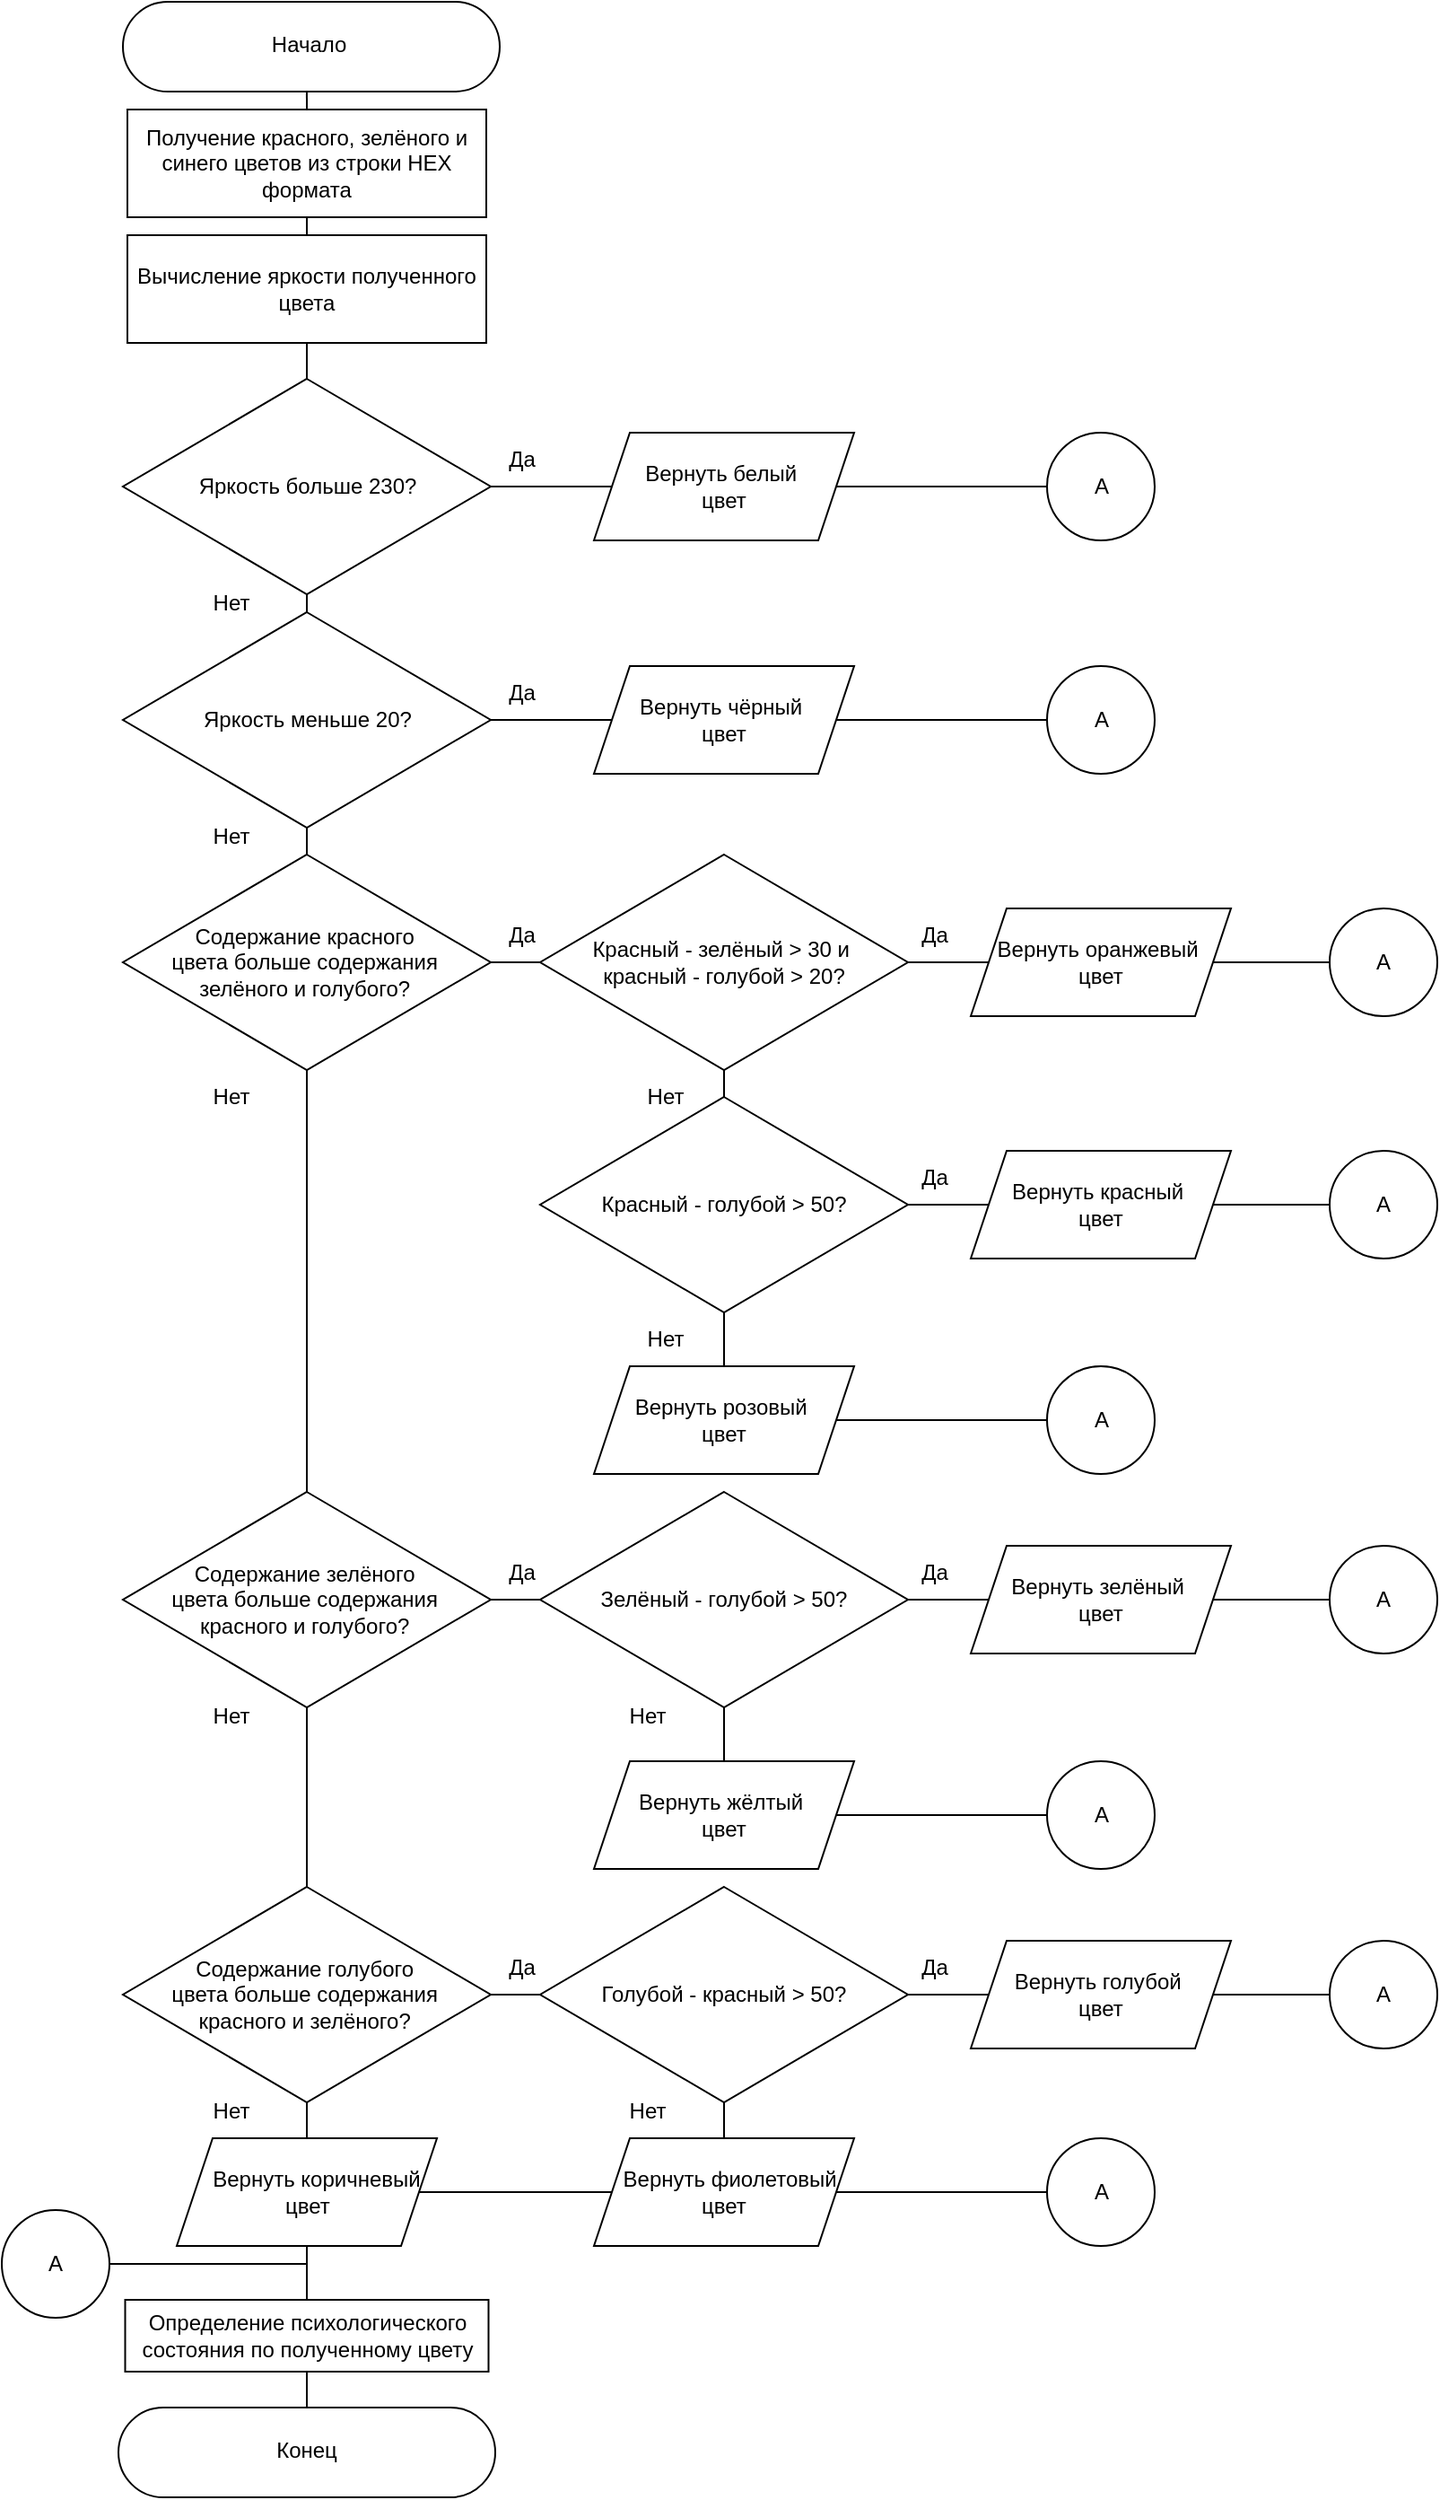 <mxfile version="24.3.1" type="device">
  <diagram id="C5RBs43oDa-KdzZeNtuy" name="Page-1">
    <mxGraphModel dx="1026" dy="445" grid="1" gridSize="10" guides="1" tooltips="1" connect="1" arrows="1" fold="1" page="1" pageScale="1" pageWidth="827" pageHeight="1169" math="0" shadow="0">
      <root>
        <mxCell id="WIyWlLk6GJQsqaUBKTNV-0" />
        <mxCell id="WIyWlLk6GJQsqaUBKTNV-1" parent="WIyWlLk6GJQsqaUBKTNV-0" />
        <mxCell id="u6XI-dJovtT7sG6YAIfk-0" value="Получение красного, зелёного и синего цветов из строки HEX формата" style="rounded=0;whiteSpace=wrap;html=1;" parent="WIyWlLk6GJQsqaUBKTNV-1" vertex="1">
          <mxGeometry x="80" y="70" width="200" height="60" as="geometry" />
        </mxCell>
        <mxCell id="u6XI-dJovtT7sG6YAIfk-1" value="Вычисление яркости полученного цвета" style="rounded=0;whiteSpace=wrap;html=1;" parent="WIyWlLk6GJQsqaUBKTNV-1" vertex="1">
          <mxGeometry x="80" y="140" width="200" height="60" as="geometry" />
        </mxCell>
        <mxCell id="u6XI-dJovtT7sG6YAIfk-3" value="Вернуть белый&amp;nbsp;&lt;div&gt;цвет&lt;/div&gt;" style="shape=parallelogram;perimeter=parallelogramPerimeter;whiteSpace=wrap;html=1;fixedSize=1;" parent="WIyWlLk6GJQsqaUBKTNV-1" vertex="1">
          <mxGeometry x="340" y="250" width="145" height="60" as="geometry" />
        </mxCell>
        <mxCell id="u6XI-dJovtT7sG6YAIfk-5" value="Вернуть чёрный&amp;nbsp;&lt;div&gt;цвет&lt;/div&gt;" style="shape=parallelogram;perimeter=parallelogramPerimeter;whiteSpace=wrap;html=1;fixedSize=1;" parent="WIyWlLk6GJQsqaUBKTNV-1" vertex="1">
          <mxGeometry x="340" y="380" width="145" height="60" as="geometry" />
        </mxCell>
        <mxCell id="u6XI-dJovtT7sG6YAIfk-7" value="Содержание красного&amp;nbsp;&lt;div&gt;цвета больше содержания&amp;nbsp;&lt;div&gt;зелёного и голубого?&amp;nbsp;&lt;/div&gt;&lt;/div&gt;" style="rhombus;whiteSpace=wrap;html=1;" parent="WIyWlLk6GJQsqaUBKTNV-1" vertex="1">
          <mxGeometry x="77.5" y="485" width="205" height="120" as="geometry" />
        </mxCell>
        <mxCell id="u6XI-dJovtT7sG6YAIfk-8" value="Красный - зелёный &amp;gt; 30 и&amp;nbsp;&lt;div&gt;красный - голубой &amp;gt; 20?&lt;/div&gt;" style="rhombus;whiteSpace=wrap;html=1;" parent="WIyWlLk6GJQsqaUBKTNV-1" vertex="1">
          <mxGeometry x="310" y="485" width="205" height="120" as="geometry" />
        </mxCell>
        <mxCell id="u6XI-dJovtT7sG6YAIfk-9" value="Вернуть оранжевый&amp;nbsp;&lt;div&gt;цвет&lt;/div&gt;" style="shape=parallelogram;perimeter=parallelogramPerimeter;whiteSpace=wrap;html=1;fixedSize=1;" parent="WIyWlLk6GJQsqaUBKTNV-1" vertex="1">
          <mxGeometry x="550" y="515" width="145" height="60" as="geometry" />
        </mxCell>
        <mxCell id="u6XI-dJovtT7sG6YAIfk-10" value="Красный - голубой &amp;gt; 50&lt;span style=&quot;background-color: initial;&quot;&gt;?&lt;/span&gt;" style="rhombus;whiteSpace=wrap;html=1;" parent="WIyWlLk6GJQsqaUBKTNV-1" vertex="1">
          <mxGeometry x="310" y="620" width="205" height="120" as="geometry" />
        </mxCell>
        <mxCell id="u6XI-dJovtT7sG6YAIfk-11" value="Вернуть красный&amp;nbsp;&lt;div&gt;цвет&lt;/div&gt;" style="shape=parallelogram;perimeter=parallelogramPerimeter;whiteSpace=wrap;html=1;fixedSize=1;" parent="WIyWlLk6GJQsqaUBKTNV-1" vertex="1">
          <mxGeometry x="550" y="650" width="145" height="60" as="geometry" />
        </mxCell>
        <mxCell id="u6XI-dJovtT7sG6YAIfk-12" value="Вернуть розовый&amp;nbsp;&lt;div&gt;цвет&lt;/div&gt;" style="shape=parallelogram;perimeter=parallelogramPerimeter;whiteSpace=wrap;html=1;fixedSize=1;" parent="WIyWlLk6GJQsqaUBKTNV-1" vertex="1">
          <mxGeometry x="340" y="770" width="145" height="60" as="geometry" />
        </mxCell>
        <mxCell id="u6XI-dJovtT7sG6YAIfk-13" value="Содержание зелёного&amp;nbsp;&lt;div&gt;цвета больше содержания&amp;nbsp;&lt;div&gt;красного и голубого?&amp;nbsp;&lt;/div&gt;&lt;/div&gt;" style="rhombus;whiteSpace=wrap;html=1;" parent="WIyWlLk6GJQsqaUBKTNV-1" vertex="1">
          <mxGeometry x="77.5" y="840" width="205" height="120" as="geometry" />
        </mxCell>
        <mxCell id="u6XI-dJovtT7sG6YAIfk-14" value="Зелёный - голубой &amp;gt; 50&lt;span style=&quot;background-color: initial;&quot;&gt;?&lt;/span&gt;" style="rhombus;whiteSpace=wrap;html=1;" parent="WIyWlLk6GJQsqaUBKTNV-1" vertex="1">
          <mxGeometry x="310" y="840" width="205" height="120" as="geometry" />
        </mxCell>
        <mxCell id="u6XI-dJovtT7sG6YAIfk-15" value="Вернуть зелёный&amp;nbsp;&lt;div&gt;цвет&lt;/div&gt;" style="shape=parallelogram;perimeter=parallelogramPerimeter;whiteSpace=wrap;html=1;fixedSize=1;" parent="WIyWlLk6GJQsqaUBKTNV-1" vertex="1">
          <mxGeometry x="550" y="870" width="145" height="60" as="geometry" />
        </mxCell>
        <mxCell id="u6XI-dJovtT7sG6YAIfk-16" value="Вернуть жёлтый&amp;nbsp;&lt;div&gt;цвет&lt;/div&gt;" style="shape=parallelogram;perimeter=parallelogramPerimeter;whiteSpace=wrap;html=1;fixedSize=1;" parent="WIyWlLk6GJQsqaUBKTNV-1" vertex="1">
          <mxGeometry x="340" y="990" width="145" height="60" as="geometry" />
        </mxCell>
        <mxCell id="u6XI-dJovtT7sG6YAIfk-17" value="Содержание голубого&amp;nbsp;&lt;div&gt;цвета больше содержания&amp;nbsp;&lt;div&gt;красного и зелёного?&amp;nbsp;&lt;/div&gt;&lt;/div&gt;" style="rhombus;whiteSpace=wrap;html=1;" parent="WIyWlLk6GJQsqaUBKTNV-1" vertex="1">
          <mxGeometry x="77.5" y="1060" width="205" height="120" as="geometry" />
        </mxCell>
        <mxCell id="u6XI-dJovtT7sG6YAIfk-18" value="Голубой - красный &amp;gt; 50&lt;span style=&quot;background-color: initial;&quot;&gt;?&lt;/span&gt;" style="rhombus;whiteSpace=wrap;html=1;" parent="WIyWlLk6GJQsqaUBKTNV-1" vertex="1">
          <mxGeometry x="310" y="1060" width="205" height="120" as="geometry" />
        </mxCell>
        <mxCell id="u6XI-dJovtT7sG6YAIfk-19" value="Вернуть голубой&amp;nbsp;&lt;br&gt;&lt;div&gt;&lt;span style=&quot;color: rgba(0, 0, 0, 0); font-family: monospace; font-size: 0px; text-align: start; text-wrap: nowrap; background-color: initial;&quot;&gt;%3CmxGraphModel%3E%3Croot%3E%3CmxCell%20id%3D%220%22%2F%3E%3CmxCell%20id%3D%221%22%20parent%3D%220%22%2F%3E%3CmxCell%20id%3D%222%22%20value%3D%22%D0%92%D0%B5%D1%80%D0%BD%D1%83%D1%82%D1%8C%20%D0%B6%D1%91%D0%BB%D1%82%D1%8B%D0%B9%26amp%3Bnbsp%3B%26lt%3Bdiv%26gt%3B%D1%86%D0%B2%D0%B5%D1%82%26lt%3B%2Fdiv%26gt%3B%22%20style%3D%22shape%3Dparallelogram%3Bperimeter%3DparallelogramPerimeter%3BwhiteSpace%3Dwrap%3Bhtml%3D1%3BfixedSize%3D1%3B%22%20vertex%3D%221%22%20parent%3D%221%22%3E%3CmxGeometry%20x%3D%22330%22%20y%3D%22970%22%20width%3D%22145%22%20height%3D%2260%22%20as%3D%22geometry%22%2F%3E%3C%2FmxCell%3E%3C%2Froot%3E%3C%2FmxGraphModel%3E&lt;/span&gt;цвет&lt;/div&gt;" style="shape=parallelogram;perimeter=parallelogramPerimeter;whiteSpace=wrap;html=1;fixedSize=1;" parent="WIyWlLk6GJQsqaUBKTNV-1" vertex="1">
          <mxGeometry x="550" y="1090" width="145" height="60" as="geometry" />
        </mxCell>
        <mxCell id="u6XI-dJovtT7sG6YAIfk-20" value="&amp;nbsp; &amp;nbsp;Вернуть фиолетовый&amp;nbsp;&lt;br&gt;&lt;div&gt;&lt;span style=&quot;color: rgba(0, 0, 0, 0); font-family: monospace; font-size: 0px; text-align: start; text-wrap: nowrap; background-color: initial;&quot;&gt;%3CmxGraphModel%3E%3Croot%3E%3CmxCell%20id%3D%220%22%2F%3E%3CmxCell%20id%3D%221%22%20parent%3D%220%22%2F%3E%3CmxCell%20id%3D%222%22%20value%3D%22%D0%92%D0%B5%D1%80%D0%BD%D1%83%D1%82%D1%8C%20%D0%B6%D1%91%D0%BB%D1%82%D1%8B%D0%B9%26amp%3Bnbsp%3B%26lt%3Bdiv%26gt%3B%D1%86%D0%B2%D0%B5%D1%82%26lt%3B%2Fdiv%26gt%3B%22%20style%3D%22shape%3Dparallelogram%3Bperimeter%3DparallelogramPerimeter%3BwhiteSpace%3Dwrap%3Bhtml%3D1%3BfixedSize%3D1%3B%22%20vertex%3D%221%22%20parent%3D%221%22%3E%3CmxGeometry%20x%3D%22330%22%20y%3D%22970%22%20width%3D%22145%22%20height%3D%2260%22%20as%3D%22geometry%22%2F%3E%3C%2FmxCell%3E%3C%2Froot%3E%3C%2FmxGraphModel%3E&lt;/span&gt;цвет&lt;/div&gt;" style="shape=parallelogram;perimeter=parallelogramPerimeter;whiteSpace=wrap;html=1;fixedSize=1;" parent="WIyWlLk6GJQsqaUBKTNV-1" vertex="1">
          <mxGeometry x="340" y="1200" width="145" height="60" as="geometry" />
        </mxCell>
        <mxCell id="u6XI-dJovtT7sG6YAIfk-21" value="&amp;nbsp; &amp;nbsp;Вернуть коричневый&lt;br&gt;&lt;div&gt;&lt;span style=&quot;color: rgba(0, 0, 0, 0); font-family: monospace; font-size: 0px; text-align: start; text-wrap: nowrap; background-color: initial;&quot;&gt;%3CmxGraphModel%3E%3Croot%3E%3CmxCell%20id%3D%220%22%2F%3E%3CmxCell%20id%3D%221%22%20parent%3D%220%22%2F%3E%3CmxCell%20id%3D%222%22%20value%3D%22%D0%92%D0%B5%D1%80%D0%BD%D1%83%D1%82%D1%8C%20%D0%B6%D1%91%D0%BB%D1%82%D1%8B%D0%B9%26amp%3Bnbsp%3B%26lt%3Bdiv%26gt%3B%D1%86%D0%B2%D0%B5%D1%82%26lt%3B%2Fdiv%26gt%3B%22%20style%3D%22shape%3Dparallelogram%3Bperimeter%3DparallelogramPerimeter%3BwhiteSpace%3Dwrap%3Bhtml%3D1%3BfixedSize%3D1%3B%22%20vertex%3D%221%22%20parent%3D%221%22%3E%3CmxGeometry%20x%3D%22330%22%20y%3D%22970%22%20width%3D%22145%22%20height%3D%2260%22%20as%3D%22geometry%22%2F%3E%3C%2FmxCell%3E%3C%2Froot%3E%3C%2FmxGraphModel%3E&lt;/span&gt;цвет&lt;/div&gt;" style="shape=parallelogram;perimeter=parallelogramPerimeter;whiteSpace=wrap;html=1;fixedSize=1;" parent="WIyWlLk6GJQsqaUBKTNV-1" vertex="1">
          <mxGeometry x="107.5" y="1200" width="145" height="60" as="geometry" />
        </mxCell>
        <mxCell id="u6XI-dJovtT7sG6YAIfk-25" value="" style="endArrow=none;html=1;rounded=0;exitX=0.5;exitY=0;exitDx=0;exitDy=0;entryX=0.488;entryY=0.994;entryDx=0;entryDy=0;entryPerimeter=0;" parent="WIyWlLk6GJQsqaUBKTNV-1" source="u6XI-dJovtT7sG6YAIfk-0" target="FxWy3S0wNq0ULgGaOXV3-0" edge="1">
          <mxGeometry width="50" height="50" relative="1" as="geometry">
            <mxPoint x="350" y="90" as="sourcePoint" />
            <mxPoint x="180" y="60" as="targetPoint" />
          </mxGeometry>
        </mxCell>
        <mxCell id="u6XI-dJovtT7sG6YAIfk-26" value="" style="endArrow=none;html=1;rounded=0;exitX=0.5;exitY=0;exitDx=0;exitDy=0;entryX=0.5;entryY=1;entryDx=0;entryDy=0;" parent="WIyWlLk6GJQsqaUBKTNV-1" source="u6XI-dJovtT7sG6YAIfk-1" target="u6XI-dJovtT7sG6YAIfk-0" edge="1">
          <mxGeometry width="50" height="50" relative="1" as="geometry">
            <mxPoint x="179.76" y="140" as="sourcePoint" />
            <mxPoint x="179.76" y="130" as="targetPoint" />
          </mxGeometry>
        </mxCell>
        <mxCell id="u6XI-dJovtT7sG6YAIfk-27" value="" style="endArrow=none;html=1;rounded=0;exitX=0.5;exitY=0;exitDx=0;exitDy=0;entryX=0.5;entryY=1;entryDx=0;entryDy=0;" parent="WIyWlLk6GJQsqaUBKTNV-1" source="u6XI-dJovtT7sG6YAIfk-49" target="u6XI-dJovtT7sG6YAIfk-1" edge="1">
          <mxGeometry width="50" height="50" relative="1" as="geometry">
            <mxPoint x="178.75" y="220" as="sourcePoint" />
            <mxPoint x="330" y="200" as="targetPoint" />
          </mxGeometry>
        </mxCell>
        <mxCell id="u6XI-dJovtT7sG6YAIfk-28" value="" style="endArrow=none;html=1;rounded=0;exitX=1;exitY=0.5;exitDx=0;exitDy=0;" parent="WIyWlLk6GJQsqaUBKTNV-1" edge="1">
          <mxGeometry width="50" height="50" relative="1" as="geometry">
            <mxPoint x="280" y="280" as="sourcePoint" />
            <mxPoint x="350" y="280" as="targetPoint" />
          </mxGeometry>
        </mxCell>
        <mxCell id="u6XI-dJovtT7sG6YAIfk-29" value="А" style="ellipse;whiteSpace=wrap;html=1;aspect=fixed;" parent="WIyWlLk6GJQsqaUBKTNV-1" vertex="1">
          <mxGeometry x="592.5" y="250" width="60" height="60" as="geometry" />
        </mxCell>
        <mxCell id="u6XI-dJovtT7sG6YAIfk-30" value="А" style="ellipse;whiteSpace=wrap;html=1;aspect=fixed;" parent="WIyWlLk6GJQsqaUBKTNV-1" vertex="1">
          <mxGeometry x="592.5" y="380" width="60" height="60" as="geometry" />
        </mxCell>
        <mxCell id="u6XI-dJovtT7sG6YAIfk-31" value="А" style="ellipse;whiteSpace=wrap;html=1;aspect=fixed;" parent="WIyWlLk6GJQsqaUBKTNV-1" vertex="1">
          <mxGeometry x="750" y="515" width="60" height="60" as="geometry" />
        </mxCell>
        <mxCell id="u6XI-dJovtT7sG6YAIfk-32" value="А" style="ellipse;whiteSpace=wrap;html=1;aspect=fixed;" parent="WIyWlLk6GJQsqaUBKTNV-1" vertex="1">
          <mxGeometry x="750" y="650" width="60" height="60" as="geometry" />
        </mxCell>
        <mxCell id="u6XI-dJovtT7sG6YAIfk-33" value="А" style="ellipse;whiteSpace=wrap;html=1;aspect=fixed;" parent="WIyWlLk6GJQsqaUBKTNV-1" vertex="1">
          <mxGeometry x="592.5" y="770" width="60" height="60" as="geometry" />
        </mxCell>
        <mxCell id="u6XI-dJovtT7sG6YAIfk-34" value="А" style="ellipse;whiteSpace=wrap;html=1;aspect=fixed;" parent="WIyWlLk6GJQsqaUBKTNV-1" vertex="1">
          <mxGeometry x="750" y="870" width="60" height="60" as="geometry" />
        </mxCell>
        <mxCell id="u6XI-dJovtT7sG6YAIfk-35" value="А" style="ellipse;whiteSpace=wrap;html=1;aspect=fixed;" parent="WIyWlLk6GJQsqaUBKTNV-1" vertex="1">
          <mxGeometry x="592.5" y="990" width="60" height="60" as="geometry" />
        </mxCell>
        <mxCell id="u6XI-dJovtT7sG6YAIfk-36" value="А" style="ellipse;whiteSpace=wrap;html=1;aspect=fixed;" parent="WIyWlLk6GJQsqaUBKTNV-1" vertex="1">
          <mxGeometry x="750" y="1090" width="60" height="60" as="geometry" />
        </mxCell>
        <mxCell id="u6XI-dJovtT7sG6YAIfk-37" value="А" style="ellipse;whiteSpace=wrap;html=1;aspect=fixed;" parent="WIyWlLk6GJQsqaUBKTNV-1" vertex="1">
          <mxGeometry x="592.5" y="1200" width="60" height="60" as="geometry" />
        </mxCell>
        <mxCell id="u6XI-dJovtT7sG6YAIfk-38" value="" style="endArrow=none;html=1;rounded=0;exitX=1;exitY=0.5;exitDx=0;exitDy=0;entryX=0;entryY=0.5;entryDx=0;entryDy=0;" parent="WIyWlLk6GJQsqaUBKTNV-1" source="u6XI-dJovtT7sG6YAIfk-3" target="u6XI-dJovtT7sG6YAIfk-29" edge="1">
          <mxGeometry width="50" height="50" relative="1" as="geometry">
            <mxPoint x="490" y="279.5" as="sourcePoint" />
            <mxPoint x="557" y="279.5" as="targetPoint" />
          </mxGeometry>
        </mxCell>
        <mxCell id="u6XI-dJovtT7sG6YAIfk-39" value="" style="endArrow=none;html=1;rounded=0;entryX=0;entryY=0.5;entryDx=0;entryDy=0;exitX=1;exitY=0.5;exitDx=0;exitDy=0;" parent="WIyWlLk6GJQsqaUBKTNV-1" source="u6XI-dJovtT7sG6YAIfk-5" target="u6XI-dJovtT7sG6YAIfk-30" edge="1">
          <mxGeometry width="50" height="50" relative="1" as="geometry">
            <mxPoint x="475" y="410" as="sourcePoint" />
            <mxPoint x="592.5" y="409.5" as="targetPoint" />
          </mxGeometry>
        </mxCell>
        <mxCell id="u6XI-dJovtT7sG6YAIfk-40" value="" style="endArrow=none;html=1;rounded=0;exitX=1;exitY=0.5;exitDx=0;exitDy=0;entryX=0;entryY=0.5;entryDx=0;entryDy=0;" parent="WIyWlLk6GJQsqaUBKTNV-1" source="u6XI-dJovtT7sG6YAIfk-9" target="u6XI-dJovtT7sG6YAIfk-31" edge="1">
          <mxGeometry width="50" height="50" relative="1" as="geometry">
            <mxPoint x="695" y="460" as="sourcePoint" />
            <mxPoint x="813" y="460" as="targetPoint" />
          </mxGeometry>
        </mxCell>
        <mxCell id="u6XI-dJovtT7sG6YAIfk-41" value="" style="endArrow=none;html=1;rounded=0;exitX=1;exitY=0.5;exitDx=0;exitDy=0;entryX=0;entryY=0.5;entryDx=0;entryDy=0;" parent="WIyWlLk6GJQsqaUBKTNV-1" source="u6XI-dJovtT7sG6YAIfk-11" target="u6XI-dJovtT7sG6YAIfk-32" edge="1">
          <mxGeometry width="50" height="50" relative="1" as="geometry">
            <mxPoint x="695" y="550" as="sourcePoint" />
            <mxPoint x="760" y="550" as="targetPoint" />
          </mxGeometry>
        </mxCell>
        <mxCell id="u6XI-dJovtT7sG6YAIfk-42" value="" style="endArrow=none;html=1;rounded=0;exitX=1;exitY=0.5;exitDx=0;exitDy=0;entryX=0;entryY=0.5;entryDx=0;entryDy=0;" parent="WIyWlLk6GJQsqaUBKTNV-1" source="u6XI-dJovtT7sG6YAIfk-12" target="u6XI-dJovtT7sG6YAIfk-33" edge="1">
          <mxGeometry width="50" height="50" relative="1" as="geometry">
            <mxPoint x="510" y="799.5" as="sourcePoint" />
            <mxPoint x="590" y="800" as="targetPoint" />
          </mxGeometry>
        </mxCell>
        <mxCell id="u6XI-dJovtT7sG6YAIfk-43" value="" style="endArrow=none;html=1;rounded=0;exitX=1;exitY=0.5;exitDx=0;exitDy=0;entryX=0;entryY=0.5;entryDx=0;entryDy=0;" parent="WIyWlLk6GJQsqaUBKTNV-1" source="u6XI-dJovtT7sG6YAIfk-15" target="u6XI-dJovtT7sG6YAIfk-34" edge="1">
          <mxGeometry width="50" height="50" relative="1" as="geometry">
            <mxPoint x="485" y="810" as="sourcePoint" />
            <mxPoint x="603" y="810" as="targetPoint" />
          </mxGeometry>
        </mxCell>
        <mxCell id="u6XI-dJovtT7sG6YAIfk-44" value="" style="endArrow=none;html=1;rounded=0;exitX=1;exitY=0.5;exitDx=0;exitDy=0;entryX=0;entryY=0.5;entryDx=0;entryDy=0;" parent="WIyWlLk6GJQsqaUBKTNV-1" source="u6XI-dJovtT7sG6YAIfk-16" target="u6XI-dJovtT7sG6YAIfk-35" edge="1">
          <mxGeometry width="50" height="50" relative="1" as="geometry">
            <mxPoint x="500" y="1019.5" as="sourcePoint" />
            <mxPoint x="565" y="1019.5" as="targetPoint" />
          </mxGeometry>
        </mxCell>
        <mxCell id="u6XI-dJovtT7sG6YAIfk-45" value="" style="endArrow=none;html=1;rounded=0;exitX=1;exitY=0.5;exitDx=0;exitDy=0;entryX=0;entryY=0.5;entryDx=0;entryDy=0;" parent="WIyWlLk6GJQsqaUBKTNV-1" target="u6XI-dJovtT7sG6YAIfk-5" edge="1">
          <mxGeometry width="50" height="50" relative="1" as="geometry">
            <mxPoint x="280" y="410" as="sourcePoint" />
            <mxPoint x="394.5" y="350" as="targetPoint" />
          </mxGeometry>
        </mxCell>
        <mxCell id="u6XI-dJovtT7sG6YAIfk-46" value="" style="endArrow=none;html=1;rounded=0;exitX=1;exitY=0.5;exitDx=0;exitDy=0;entryX=0;entryY=0.5;entryDx=0;entryDy=0;" parent="WIyWlLk6GJQsqaUBKTNV-1" source="u6XI-dJovtT7sG6YAIfk-7" target="u6XI-dJovtT7sG6YAIfk-8" edge="1">
          <mxGeometry width="50" height="50" relative="1" as="geometry">
            <mxPoint x="289" y="420" as="sourcePoint" />
            <mxPoint x="360" y="420" as="targetPoint" />
          </mxGeometry>
        </mxCell>
        <mxCell id="u6XI-dJovtT7sG6YAIfk-47" value="" style="endArrow=none;html=1;rounded=0;entryX=0.5;entryY=0;entryDx=0;entryDy=0;exitX=0.5;exitY=1;exitDx=0;exitDy=0;" parent="WIyWlLk6GJQsqaUBKTNV-1" source="u6XI-dJovtT7sG6YAIfk-49" target="u6XI-dJovtT7sG6YAIfk-48" edge="1">
          <mxGeometry width="50" height="50" relative="1" as="geometry">
            <mxPoint x="178.75" y="340" as="sourcePoint" />
            <mxPoint x="178.75" y="350" as="targetPoint" />
          </mxGeometry>
        </mxCell>
        <mxCell id="u6XI-dJovtT7sG6YAIfk-48" value="Яркость меньше 20?" style="rhombus;whiteSpace=wrap;html=1;" parent="WIyWlLk6GJQsqaUBKTNV-1" vertex="1">
          <mxGeometry x="77.5" y="350" width="205" height="120" as="geometry" />
        </mxCell>
        <mxCell id="u6XI-dJovtT7sG6YAIfk-49" value="Яркость больше 230?" style="rhombus;whiteSpace=wrap;html=1;" parent="WIyWlLk6GJQsqaUBKTNV-1" vertex="1">
          <mxGeometry x="77.5" y="220" width="205" height="120" as="geometry" />
        </mxCell>
        <mxCell id="u6XI-dJovtT7sG6YAIfk-50" value="" style="endArrow=none;html=1;rounded=0;exitX=0.5;exitY=1;exitDx=0;exitDy=0;entryX=0.5;entryY=0;entryDx=0;entryDy=0;" parent="WIyWlLk6GJQsqaUBKTNV-1" source="u6XI-dJovtT7sG6YAIfk-48" target="u6XI-dJovtT7sG6YAIfk-7" edge="1">
          <mxGeometry width="50" height="50" relative="1" as="geometry">
            <mxPoint x="290" y="420" as="sourcePoint" />
            <mxPoint x="360" y="420" as="targetPoint" />
          </mxGeometry>
        </mxCell>
        <mxCell id="u6XI-dJovtT7sG6YAIfk-51" value="" style="endArrow=none;html=1;rounded=0;exitX=0.5;exitY=1;exitDx=0;exitDy=0;entryX=0.5;entryY=0;entryDx=0;entryDy=0;" parent="WIyWlLk6GJQsqaUBKTNV-1" source="u6XI-dJovtT7sG6YAIfk-7" target="u6XI-dJovtT7sG6YAIfk-13" edge="1">
          <mxGeometry width="50" height="50" relative="1" as="geometry">
            <mxPoint x="180" y="660" as="sourcePoint" />
            <mxPoint x="250" y="660" as="targetPoint" />
          </mxGeometry>
        </mxCell>
        <mxCell id="u6XI-dJovtT7sG6YAIfk-52" value="" style="endArrow=none;html=1;rounded=0;exitX=0.5;exitY=1;exitDx=0;exitDy=0;entryX=0.5;entryY=0;entryDx=0;entryDy=0;" parent="WIyWlLk6GJQsqaUBKTNV-1" source="u6XI-dJovtT7sG6YAIfk-8" target="u6XI-dJovtT7sG6YAIfk-10" edge="1">
          <mxGeometry width="50" height="50" relative="1" as="geometry">
            <mxPoint x="293" y="555" as="sourcePoint" />
            <mxPoint x="320" y="555" as="targetPoint" />
          </mxGeometry>
        </mxCell>
        <mxCell id="u6XI-dJovtT7sG6YAIfk-53" value="" style="endArrow=none;html=1;rounded=0;entryX=0;entryY=0.5;entryDx=0;entryDy=0;exitX=1;exitY=0.5;exitDx=0;exitDy=0;" parent="WIyWlLk6GJQsqaUBKTNV-1" source="u6XI-dJovtT7sG6YAIfk-8" target="u6XI-dJovtT7sG6YAIfk-9" edge="1">
          <mxGeometry width="50" height="50" relative="1" as="geometry">
            <mxPoint x="293" y="555" as="sourcePoint" />
            <mxPoint x="320" y="555" as="targetPoint" />
          </mxGeometry>
        </mxCell>
        <mxCell id="u6XI-dJovtT7sG6YAIfk-54" value="" style="endArrow=none;html=1;rounded=0;entryX=0;entryY=0.5;entryDx=0;entryDy=0;" parent="WIyWlLk6GJQsqaUBKTNV-1" target="u6XI-dJovtT7sG6YAIfk-11" edge="1">
          <mxGeometry width="50" height="50" relative="1" as="geometry">
            <mxPoint x="515" y="680" as="sourcePoint" />
            <mxPoint x="570" y="555" as="targetPoint" />
          </mxGeometry>
        </mxCell>
        <mxCell id="u6XI-dJovtT7sG6YAIfk-55" value="" style="endArrow=none;html=1;rounded=0;entryX=0.5;entryY=0;entryDx=0;entryDy=0;exitX=0.5;exitY=1;exitDx=0;exitDy=0;" parent="WIyWlLk6GJQsqaUBKTNV-1" source="u6XI-dJovtT7sG6YAIfk-10" target="u6XI-dJovtT7sG6YAIfk-12" edge="1">
          <mxGeometry width="50" height="50" relative="1" as="geometry">
            <mxPoint x="525" y="690" as="sourcePoint" />
            <mxPoint x="570" y="690" as="targetPoint" />
          </mxGeometry>
        </mxCell>
        <mxCell id="u6XI-dJovtT7sG6YAIfk-56" value="" style="endArrow=none;html=1;rounded=0;exitX=1;exitY=0.5;exitDx=0;exitDy=0;entryX=0;entryY=0.5;entryDx=0;entryDy=0;" parent="WIyWlLk6GJQsqaUBKTNV-1" source="u6XI-dJovtT7sG6YAIfk-13" target="u6XI-dJovtT7sG6YAIfk-14" edge="1">
          <mxGeometry width="50" height="50" relative="1" as="geometry">
            <mxPoint x="485" y="810" as="sourcePoint" />
            <mxPoint x="603" y="810" as="targetPoint" />
          </mxGeometry>
        </mxCell>
        <mxCell id="u6XI-dJovtT7sG6YAIfk-57" value="" style="endArrow=none;html=1;rounded=0;exitX=1;exitY=0.5;exitDx=0;exitDy=0;entryX=0;entryY=0.5;entryDx=0;entryDy=0;" parent="WIyWlLk6GJQsqaUBKTNV-1" source="u6XI-dJovtT7sG6YAIfk-14" target="u6XI-dJovtT7sG6YAIfk-15" edge="1">
          <mxGeometry width="50" height="50" relative="1" as="geometry">
            <mxPoint x="485" y="810" as="sourcePoint" />
            <mxPoint x="603" y="810" as="targetPoint" />
          </mxGeometry>
        </mxCell>
        <mxCell id="u6XI-dJovtT7sG6YAIfk-58" value="" style="endArrow=none;html=1;rounded=0;exitX=0.5;exitY=1;exitDx=0;exitDy=0;entryX=0.5;entryY=0;entryDx=0;entryDy=0;" parent="WIyWlLk6GJQsqaUBKTNV-1" source="u6XI-dJovtT7sG6YAIfk-14" target="u6XI-dJovtT7sG6YAIfk-16" edge="1">
          <mxGeometry width="50" height="50" relative="1" as="geometry">
            <mxPoint x="525" y="910" as="sourcePoint" />
            <mxPoint x="570" y="910" as="targetPoint" />
          </mxGeometry>
        </mxCell>
        <mxCell id="u6XI-dJovtT7sG6YAIfk-59" value="" style="endArrow=none;html=1;rounded=0;exitX=0.5;exitY=1;exitDx=0;exitDy=0;entryX=0.5;entryY=0;entryDx=0;entryDy=0;" parent="WIyWlLk6GJQsqaUBKTNV-1" source="u6XI-dJovtT7sG6YAIfk-13" target="u6XI-dJovtT7sG6YAIfk-17" edge="1">
          <mxGeometry width="50" height="50" relative="1" as="geometry">
            <mxPoint x="423" y="970" as="sourcePoint" />
            <mxPoint x="423" y="1000" as="targetPoint" />
          </mxGeometry>
        </mxCell>
        <mxCell id="u6XI-dJovtT7sG6YAIfk-60" value="" style="endArrow=none;html=1;rounded=0;exitX=0;exitY=0.5;exitDx=0;exitDy=0;" parent="WIyWlLk6GJQsqaUBKTNV-1" source="u6XI-dJovtT7sG6YAIfk-19" edge="1">
          <mxGeometry width="50" height="50" relative="1" as="geometry">
            <mxPoint x="423" y="970" as="sourcePoint" />
            <mxPoint x="515" y="1120" as="targetPoint" />
          </mxGeometry>
        </mxCell>
        <mxCell id="u6XI-dJovtT7sG6YAIfk-61" value="" style="endArrow=none;html=1;rounded=0;entryX=1;entryY=0.5;entryDx=0;entryDy=0;exitX=0;exitY=0.5;exitDx=0;exitDy=0;" parent="WIyWlLk6GJQsqaUBKTNV-1" source="u6XI-dJovtT7sG6YAIfk-18" target="u6XI-dJovtT7sG6YAIfk-17" edge="1">
          <mxGeometry width="50" height="50" relative="1" as="geometry">
            <mxPoint x="310" y="1120" as="sourcePoint" />
            <mxPoint x="525" y="1130" as="targetPoint" />
          </mxGeometry>
        </mxCell>
        <mxCell id="u6XI-dJovtT7sG6YAIfk-62" value="" style="endArrow=none;html=1;rounded=0;exitX=0.5;exitY=1;exitDx=0;exitDy=0;entryX=0.5;entryY=0;entryDx=0;entryDy=0;" parent="WIyWlLk6GJQsqaUBKTNV-1" source="u6XI-dJovtT7sG6YAIfk-18" target="u6XI-dJovtT7sG6YAIfk-20" edge="1">
          <mxGeometry width="50" height="50" relative="1" as="geometry">
            <mxPoint x="485" y="1030" as="sourcePoint" />
            <mxPoint x="603" y="1030" as="targetPoint" />
          </mxGeometry>
        </mxCell>
        <mxCell id="u6XI-dJovtT7sG6YAIfk-63" value="" style="endArrow=none;html=1;rounded=0;exitX=0.5;exitY=1;exitDx=0;exitDy=0;entryX=0.5;entryY=0;entryDx=0;entryDy=0;" parent="WIyWlLk6GJQsqaUBKTNV-1" source="u6XI-dJovtT7sG6YAIfk-17" target="u6XI-dJovtT7sG6YAIfk-21" edge="1">
          <mxGeometry width="50" height="50" relative="1" as="geometry">
            <mxPoint x="423" y="1190" as="sourcePoint" />
            <mxPoint x="423" y="1210" as="targetPoint" />
          </mxGeometry>
        </mxCell>
        <mxCell id="u6XI-dJovtT7sG6YAIfk-64" value="" style="endArrow=none;html=1;rounded=0;exitX=0;exitY=0.5;exitDx=0;exitDy=0;entryX=1;entryY=0.5;entryDx=0;entryDy=0;" parent="WIyWlLk6GJQsqaUBKTNV-1" source="u6XI-dJovtT7sG6YAIfk-36" target="u6XI-dJovtT7sG6YAIfk-19" edge="1">
          <mxGeometry width="50" height="50" relative="1" as="geometry">
            <mxPoint x="570" y="1130" as="sourcePoint" />
            <mxPoint x="525" y="1130" as="targetPoint" />
          </mxGeometry>
        </mxCell>
        <mxCell id="u6XI-dJovtT7sG6YAIfk-65" value="" style="endArrow=none;html=1;rounded=0;exitX=0;exitY=0.5;exitDx=0;exitDy=0;entryX=1;entryY=0.5;entryDx=0;entryDy=0;" parent="WIyWlLk6GJQsqaUBKTNV-1" source="u6XI-dJovtT7sG6YAIfk-20" target="u6XI-dJovtT7sG6YAIfk-21" edge="1">
          <mxGeometry width="50" height="50" relative="1" as="geometry">
            <mxPoint x="570" y="1130" as="sourcePoint" />
            <mxPoint x="525" y="1130" as="targetPoint" />
          </mxGeometry>
        </mxCell>
        <mxCell id="u6XI-dJovtT7sG6YAIfk-66" value="" style="endArrow=none;html=1;rounded=0;exitX=0;exitY=0.5;exitDx=0;exitDy=0;entryX=1;entryY=0.5;entryDx=0;entryDy=0;" parent="WIyWlLk6GJQsqaUBKTNV-1" source="u6XI-dJovtT7sG6YAIfk-37" target="u6XI-dJovtT7sG6YAIfk-20" edge="1">
          <mxGeometry width="50" height="50" relative="1" as="geometry">
            <mxPoint x="360" y="1240" as="sourcePoint" />
            <mxPoint x="253" y="1240" as="targetPoint" />
          </mxGeometry>
        </mxCell>
        <mxCell id="u6XI-dJovtT7sG6YAIfk-68" value="Да" style="text;html=1;align=center;verticalAlign=middle;whiteSpace=wrap;rounded=0;" parent="WIyWlLk6GJQsqaUBKTNV-1" vertex="1">
          <mxGeometry x="270" y="250" width="60" height="30" as="geometry" />
        </mxCell>
        <mxCell id="u6XI-dJovtT7sG6YAIfk-69" value="Нет" style="text;html=1;align=center;verticalAlign=middle;whiteSpace=wrap;rounded=0;" parent="WIyWlLk6GJQsqaUBKTNV-1" vertex="1">
          <mxGeometry x="107.5" y="330" width="60" height="30" as="geometry" />
        </mxCell>
        <mxCell id="u6XI-dJovtT7sG6YAIfk-70" value="Нет" style="text;html=1;align=center;verticalAlign=middle;whiteSpace=wrap;rounded=0;" parent="WIyWlLk6GJQsqaUBKTNV-1" vertex="1">
          <mxGeometry x="107.5" y="605" width="60" height="30" as="geometry" />
        </mxCell>
        <mxCell id="u6XI-dJovtT7sG6YAIfk-71" value="Нет" style="text;html=1;align=center;verticalAlign=middle;whiteSpace=wrap;rounded=0;" parent="WIyWlLk6GJQsqaUBKTNV-1" vertex="1">
          <mxGeometry x="107.5" y="460" width="60" height="30" as="geometry" />
        </mxCell>
        <mxCell id="u6XI-dJovtT7sG6YAIfk-72" value="Нет" style="text;html=1;align=center;verticalAlign=middle;whiteSpace=wrap;rounded=0;" parent="WIyWlLk6GJQsqaUBKTNV-1" vertex="1">
          <mxGeometry x="350" y="605" width="60" height="30" as="geometry" />
        </mxCell>
        <mxCell id="u6XI-dJovtT7sG6YAIfk-73" value="Нет" style="text;html=1;align=center;verticalAlign=middle;whiteSpace=wrap;rounded=0;" parent="WIyWlLk6GJQsqaUBKTNV-1" vertex="1">
          <mxGeometry x="107.5" y="950" width="60" height="30" as="geometry" />
        </mxCell>
        <mxCell id="u6XI-dJovtT7sG6YAIfk-74" value="Нет" style="text;html=1;align=center;verticalAlign=middle;whiteSpace=wrap;rounded=0;" parent="WIyWlLk6GJQsqaUBKTNV-1" vertex="1">
          <mxGeometry x="340" y="950" width="60" height="30" as="geometry" />
        </mxCell>
        <mxCell id="u6XI-dJovtT7sG6YAIfk-75" value="Нет" style="text;html=1;align=center;verticalAlign=middle;whiteSpace=wrap;rounded=0;" parent="WIyWlLk6GJQsqaUBKTNV-1" vertex="1">
          <mxGeometry x="350" y="740" width="60" height="30" as="geometry" />
        </mxCell>
        <mxCell id="u6XI-dJovtT7sG6YAIfk-76" value="Нет" style="text;html=1;align=center;verticalAlign=middle;whiteSpace=wrap;rounded=0;" parent="WIyWlLk6GJQsqaUBKTNV-1" vertex="1">
          <mxGeometry x="107.5" y="1170" width="60" height="30" as="geometry" />
        </mxCell>
        <mxCell id="u6XI-dJovtT7sG6YAIfk-77" value="Нет" style="text;html=1;align=center;verticalAlign=middle;whiteSpace=wrap;rounded=0;" parent="WIyWlLk6GJQsqaUBKTNV-1" vertex="1">
          <mxGeometry x="340" y="1170" width="60" height="30" as="geometry" />
        </mxCell>
        <mxCell id="u6XI-dJovtT7sG6YAIfk-78" value="Да" style="text;html=1;align=center;verticalAlign=middle;whiteSpace=wrap;rounded=0;" parent="WIyWlLk6GJQsqaUBKTNV-1" vertex="1">
          <mxGeometry x="270" y="380" width="60" height="30" as="geometry" />
        </mxCell>
        <mxCell id="u6XI-dJovtT7sG6YAIfk-79" value="Да" style="text;html=1;align=center;verticalAlign=middle;whiteSpace=wrap;rounded=0;" parent="WIyWlLk6GJQsqaUBKTNV-1" vertex="1">
          <mxGeometry x="270" y="515" width="60" height="30" as="geometry" />
        </mxCell>
        <mxCell id="u6XI-dJovtT7sG6YAIfk-80" value="Да" style="text;html=1;align=center;verticalAlign=middle;whiteSpace=wrap;rounded=0;" parent="WIyWlLk6GJQsqaUBKTNV-1" vertex="1">
          <mxGeometry x="500" y="515" width="60" height="30" as="geometry" />
        </mxCell>
        <mxCell id="u6XI-dJovtT7sG6YAIfk-81" value="Да" style="text;html=1;align=center;verticalAlign=middle;whiteSpace=wrap;rounded=0;" parent="WIyWlLk6GJQsqaUBKTNV-1" vertex="1">
          <mxGeometry x="500" y="650" width="60" height="30" as="geometry" />
        </mxCell>
        <mxCell id="u6XI-dJovtT7sG6YAIfk-82" value="Да" style="text;html=1;align=center;verticalAlign=middle;whiteSpace=wrap;rounded=0;" parent="WIyWlLk6GJQsqaUBKTNV-1" vertex="1">
          <mxGeometry x="500" y="870" width="60" height="30" as="geometry" />
        </mxCell>
        <mxCell id="u6XI-dJovtT7sG6YAIfk-83" value="Да" style="text;html=1;align=center;verticalAlign=middle;whiteSpace=wrap;rounded=0;" parent="WIyWlLk6GJQsqaUBKTNV-1" vertex="1">
          <mxGeometry x="270" y="870" width="60" height="30" as="geometry" />
        </mxCell>
        <mxCell id="u6XI-dJovtT7sG6YAIfk-86" value="Да" style="text;html=1;align=center;verticalAlign=middle;whiteSpace=wrap;rounded=0;" parent="WIyWlLk6GJQsqaUBKTNV-1" vertex="1">
          <mxGeometry x="270" y="1090" width="60" height="30" as="geometry" />
        </mxCell>
        <mxCell id="u6XI-dJovtT7sG6YAIfk-87" value="Да" style="text;html=1;align=center;verticalAlign=middle;whiteSpace=wrap;rounded=0;" parent="WIyWlLk6GJQsqaUBKTNV-1" vertex="1">
          <mxGeometry x="500" y="1090" width="60" height="30" as="geometry" />
        </mxCell>
        <mxCell id="u6XI-dJovtT7sG6YAIfk-88" value="Определение психологического состояния по полученному цвету" style="rounded=0;whiteSpace=wrap;html=1;" parent="WIyWlLk6GJQsqaUBKTNV-1" vertex="1">
          <mxGeometry x="78.75" y="1290" width="202.5" height="40" as="geometry" />
        </mxCell>
        <mxCell id="u6XI-dJovtT7sG6YAIfk-89" value="А" style="ellipse;whiteSpace=wrap;html=1;aspect=fixed;" parent="WIyWlLk6GJQsqaUBKTNV-1" vertex="1">
          <mxGeometry x="10" y="1240" width="60" height="60" as="geometry" />
        </mxCell>
        <mxCell id="u6XI-dJovtT7sG6YAIfk-90" value="" style="endArrow=none;html=1;rounded=0;exitX=0.5;exitY=0;exitDx=0;exitDy=0;entryX=0.5;entryY=1;entryDx=0;entryDy=0;" parent="WIyWlLk6GJQsqaUBKTNV-1" source="u6XI-dJovtT7sG6YAIfk-88" target="u6XI-dJovtT7sG6YAIfk-21" edge="1">
          <mxGeometry width="50" height="50" relative="1" as="geometry">
            <mxPoint x="360" y="1240" as="sourcePoint" />
            <mxPoint x="253" y="1240" as="targetPoint" />
          </mxGeometry>
        </mxCell>
        <mxCell id="u6XI-dJovtT7sG6YAIfk-91" value="" style="endArrow=none;html=1;rounded=0;exitX=0.5;exitY=0;exitDx=0;exitDy=0;entryX=0.5;entryY=1;entryDx=0;entryDy=0;" parent="WIyWlLk6GJQsqaUBKTNV-1" source="FxWy3S0wNq0ULgGaOXV3-1" target="u6XI-dJovtT7sG6YAIfk-88" edge="1">
          <mxGeometry width="50" height="50" relative="1" as="geometry">
            <mxPoint x="180" y="1350" as="sourcePoint" />
            <mxPoint x="190" y="1270" as="targetPoint" />
          </mxGeometry>
        </mxCell>
        <mxCell id="u6XI-dJovtT7sG6YAIfk-92" value="" style="endArrow=none;html=1;rounded=0;entryX=1;entryY=0.5;entryDx=0;entryDy=0;" parent="WIyWlLk6GJQsqaUBKTNV-1" target="u6XI-dJovtT7sG6YAIfk-89" edge="1">
          <mxGeometry width="50" height="50" relative="1" as="geometry">
            <mxPoint x="180" y="1270" as="sourcePoint" />
            <mxPoint x="190" y="1270" as="targetPoint" />
          </mxGeometry>
        </mxCell>
        <mxCell id="FxWy3S0wNq0ULgGaOXV3-0" value="&lt;div style=&quot;&quot;&gt;&amp;nbsp; &amp;nbsp; &amp;nbsp; &amp;nbsp; Начало&lt;/div&gt;" style="html=1;align=center;verticalAlign=top;rounded=1;absoluteArcSize=1;arcSize=50;dashed=0;spacingTop=10;spacingRight=30;whiteSpace=wrap;" vertex="1" parent="WIyWlLk6GJQsqaUBKTNV-1">
          <mxGeometry x="77.5" y="10" width="210" height="50" as="geometry" />
        </mxCell>
        <mxCell id="FxWy3S0wNq0ULgGaOXV3-1" value="&lt;div style=&quot;&quot;&gt;&amp;nbsp; &amp;nbsp; &amp;nbsp; &amp;nbsp; &amp;nbsp;Конец&lt;/div&gt;" style="html=1;align=center;verticalAlign=top;rounded=1;absoluteArcSize=1;arcSize=50;dashed=0;spacingTop=10;spacingRight=30;whiteSpace=wrap;" vertex="1" parent="WIyWlLk6GJQsqaUBKTNV-1">
          <mxGeometry x="75" y="1350" width="210" height="50" as="geometry" />
        </mxCell>
      </root>
    </mxGraphModel>
  </diagram>
</mxfile>
